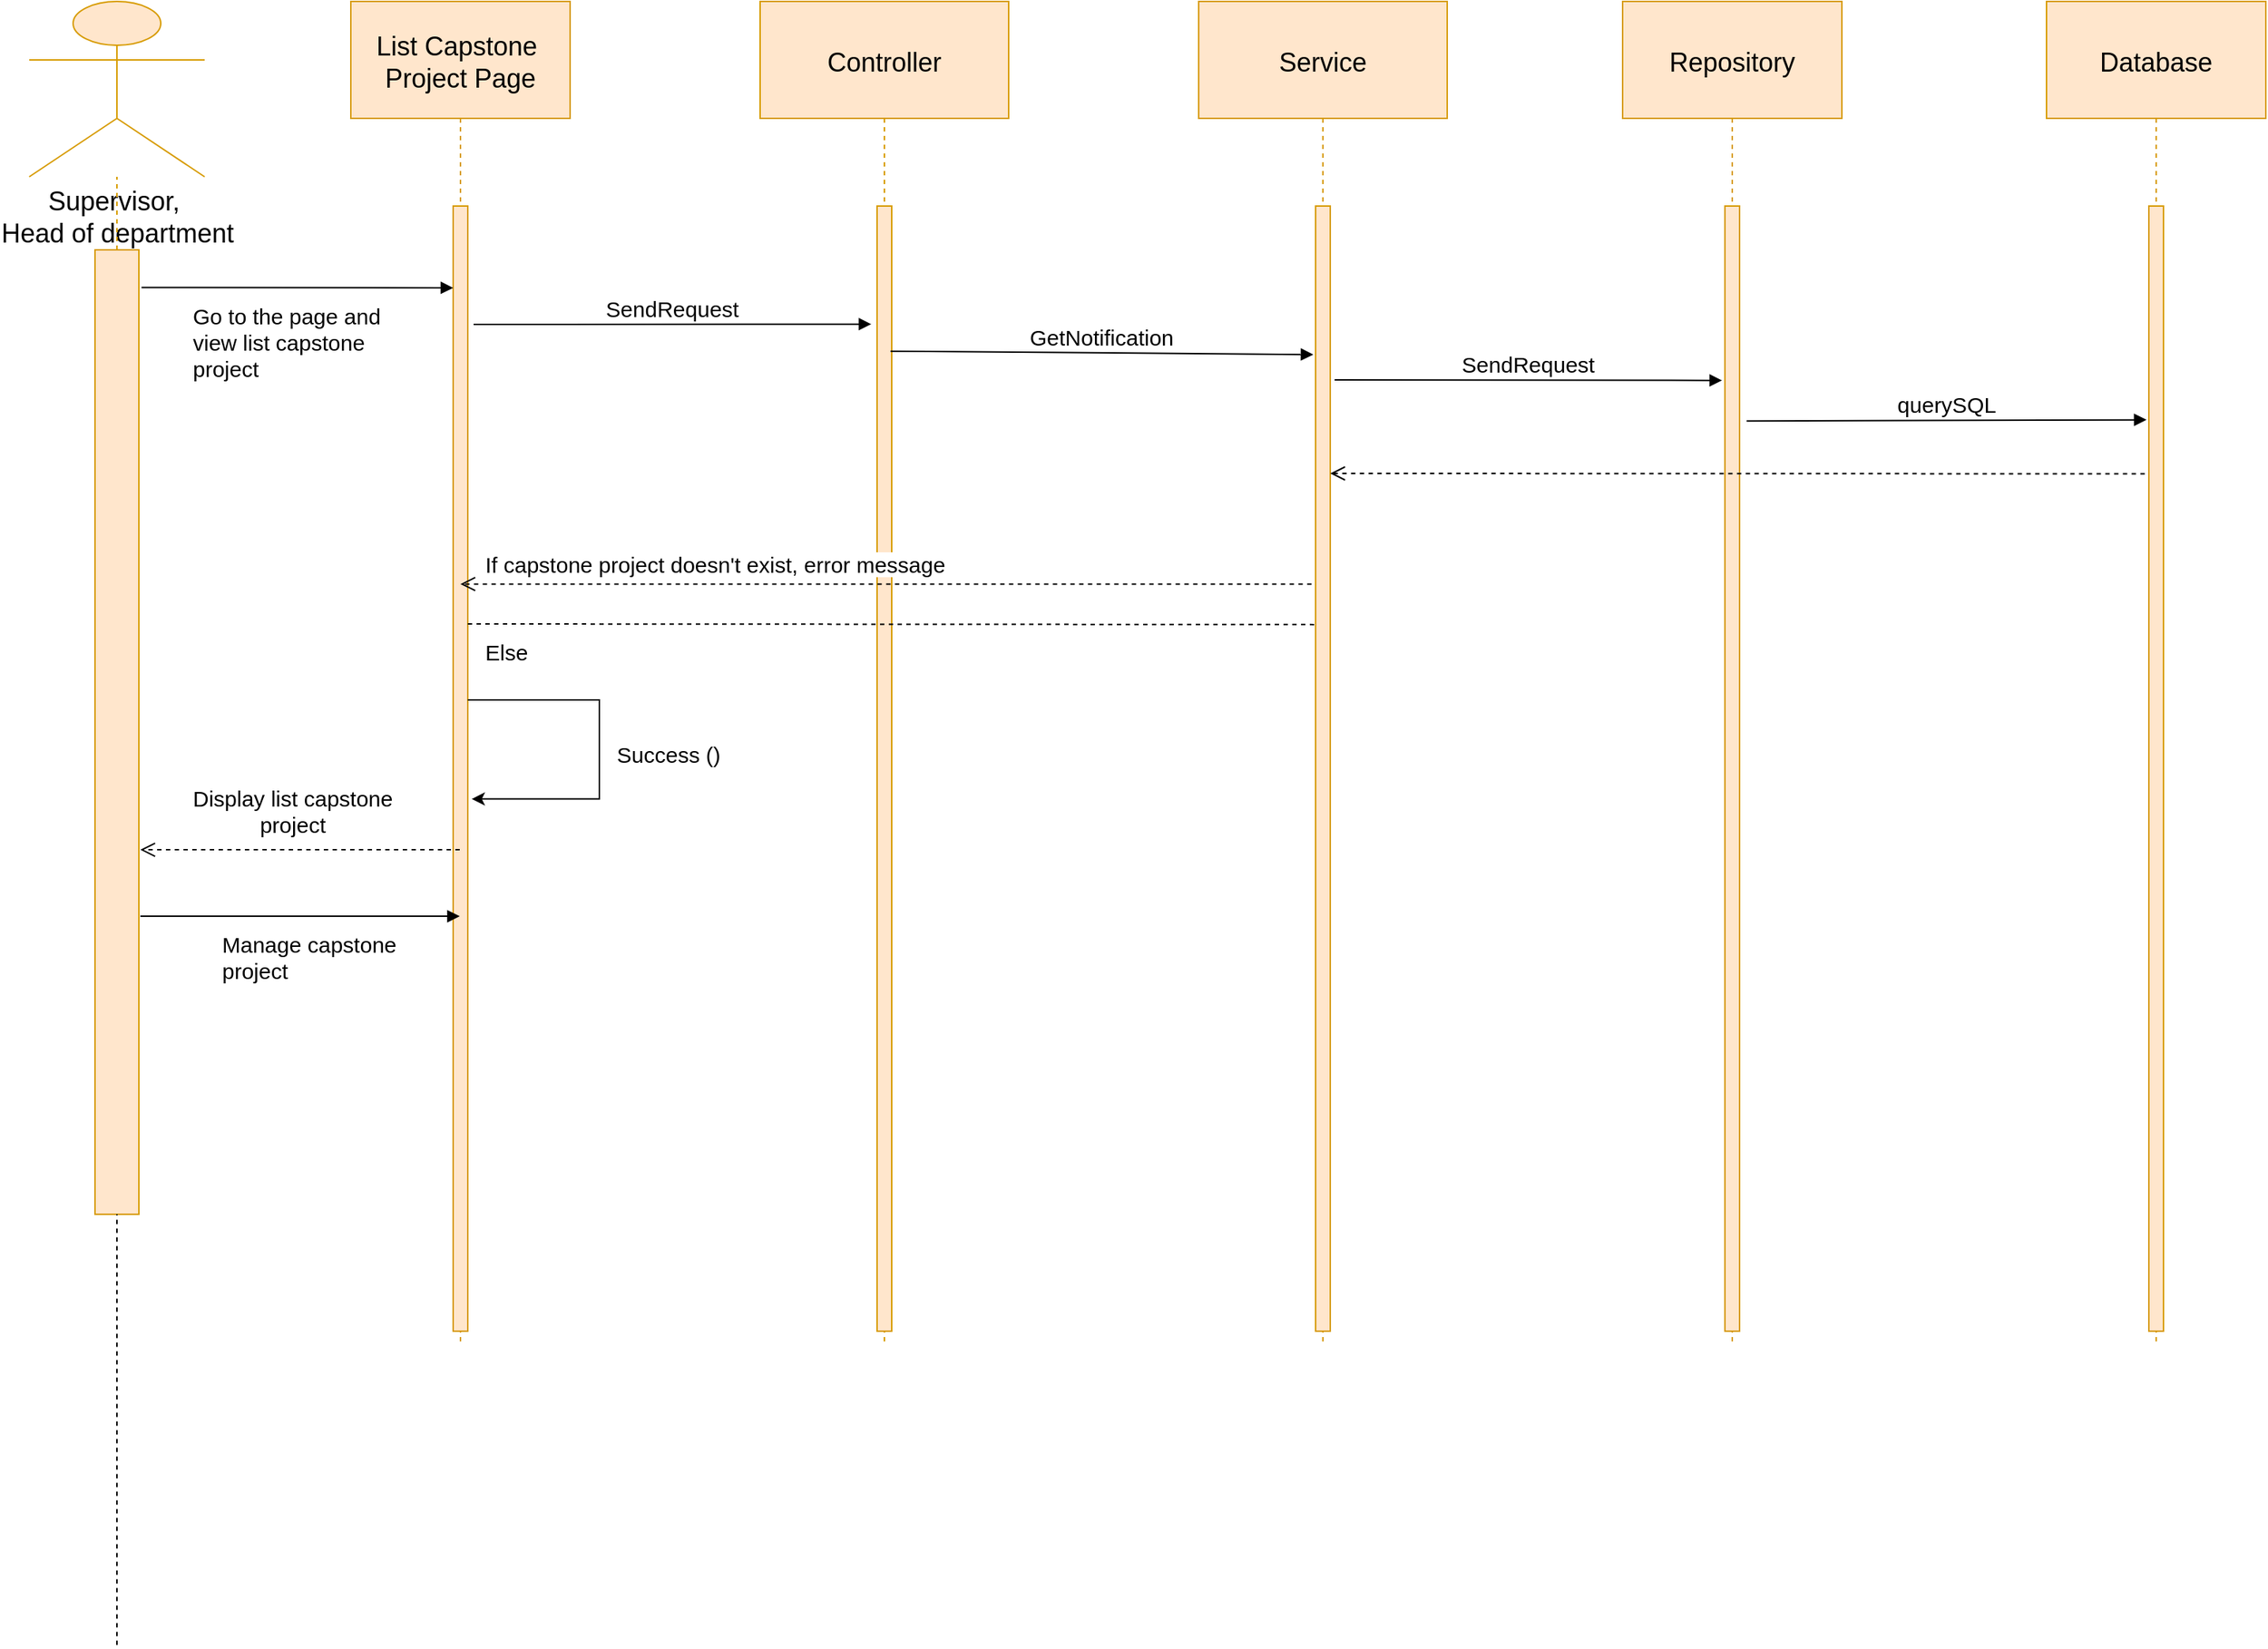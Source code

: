 <mxfile version="14.1.1" type="device"><diagram id="jDtmIEbCMwDQXtz99wom" name="Page-1"><mxGraphModel dx="2072" dy="1020" grid="1" gridSize="10" guides="1" tooltips="1" connect="1" arrows="1" fold="1" page="1" pageScale="1" pageWidth="3300" pageHeight="4681" math="0" shadow="0"><root><mxCell id="0"/><mxCell id="1" parent="0"/><mxCell id="IumV6TvuwaspiA9U4c3H-1" value="&lt;span style=&quot;font-size: 18px&quot;&gt;Supervisor,&amp;nbsp;&lt;br&gt;Head of department&lt;br&gt;&lt;/span&gt;" style="shape=umlActor;verticalLabelPosition=bottom;verticalAlign=top;html=1;outlineConnect=0;fillColor=#ffe6cc;strokeColor=#d79b00;" parent="1" vertex="1"><mxGeometry x="100" y="40" width="120" height="120" as="geometry"/></mxCell><mxCell id="IumV6TvuwaspiA9U4c3H-4" value="" style="endArrow=none;dashed=1;html=1;fillColor=#ffe6cc;strokeColor=#d79b00;" parent="1" source="IumV6TvuwaspiA9U4c3H-5" target="IumV6TvuwaspiA9U4c3H-1" edge="1"><mxGeometry width="50" height="50" relative="1" as="geometry"><mxPoint x="160" y="1164.8" as="sourcePoint"/><mxPoint x="900" y="420" as="targetPoint"/></mxGeometry></mxCell><mxCell id="IumV6TvuwaspiA9U4c3H-5" value="" style="rounded=0;whiteSpace=wrap;html=1;fillColor=#ffe6cc;strokeColor=#d79b00;" parent="1" vertex="1"><mxGeometry x="145" y="210" width="30" height="660" as="geometry"/></mxCell><mxCell id="IumV6TvuwaspiA9U4c3H-7" value="" style="endArrow=none;dashed=1;html=1;" parent="1" target="IumV6TvuwaspiA9U4c3H-5" edge="1"><mxGeometry width="50" height="50" relative="1" as="geometry"><mxPoint x="160" y="1164.8" as="sourcePoint"/><mxPoint x="160" y="160" as="targetPoint"/></mxGeometry></mxCell><mxCell id="IumV6TvuwaspiA9U4c3H-8" value="List Capstone &#10;Project Page" style="shape=umlLifeline;perimeter=lifelinePerimeter;container=1;collapsible=0;recursiveResize=0;rounded=0;shadow=0;strokeWidth=1;fillColor=#ffe6cc;strokeColor=#d79b00;size=80;fontSize=18;" parent="1" vertex="1"><mxGeometry x="320" y="40" width="150" height="920" as="geometry"/></mxCell><mxCell id="IumV6TvuwaspiA9U4c3H-9" value="" style="points=[];perimeter=orthogonalPerimeter;rounded=0;shadow=0;strokeWidth=1;fillColor=#ffe6cc;strokeColor=#d79b00;" parent="IumV6TvuwaspiA9U4c3H-8" vertex="1"><mxGeometry x="70" y="140" width="10" height="770" as="geometry"/></mxCell><mxCell id="5IahG6Egl4YD869hye0V-1" value="" style="edgeStyle=orthogonalEdgeStyle;rounded=0;orthogonalLoop=1;jettySize=auto;html=1;fontSize=10;exitX=1;exitY=0.439;exitDx=0;exitDy=0;exitPerimeter=0;entryX=1.267;entryY=0.527;entryDx=0;entryDy=0;entryPerimeter=0;" edge="1" parent="IumV6TvuwaspiA9U4c3H-8" source="IumV6TvuwaspiA9U4c3H-9" target="IumV6TvuwaspiA9U4c3H-9"><mxGeometry relative="1" as="geometry"><mxPoint x="924.8" y="721.72" as="sourcePoint"/><mxPoint x="925" y="776" as="targetPoint"/><Array as="points"><mxPoint x="170" y="478"/><mxPoint x="170" y="546"/></Array></mxGeometry></mxCell><mxCell id="IumV6TvuwaspiA9U4c3H-10" value="Controller" style="shape=umlLifeline;perimeter=lifelinePerimeter;container=1;collapsible=0;recursiveResize=0;rounded=0;shadow=0;strokeWidth=1;fillColor=#ffe6cc;strokeColor=#d79b00;size=80;fontSize=18;" parent="1" vertex="1"><mxGeometry x="600" y="40" width="170" height="920" as="geometry"/></mxCell><mxCell id="IumV6TvuwaspiA9U4c3H-11" value="" style="points=[];perimeter=orthogonalPerimeter;rounded=0;shadow=0;strokeWidth=1;fillColor=#ffe6cc;strokeColor=#d79b00;" parent="IumV6TvuwaspiA9U4c3H-10" vertex="1"><mxGeometry x="80" y="140" width="10" height="770" as="geometry"/></mxCell><mxCell id="IumV6TvuwaspiA9U4c3H-12" value="Service" style="shape=umlLifeline;perimeter=lifelinePerimeter;container=1;collapsible=0;recursiveResize=0;rounded=0;shadow=0;strokeWidth=1;fillColor=#ffe6cc;strokeColor=#d79b00;size=80;fontSize=18;" parent="1" vertex="1"><mxGeometry x="900" y="40" width="170" height="920" as="geometry"/></mxCell><mxCell id="IumV6TvuwaspiA9U4c3H-13" value="" style="points=[];perimeter=orthogonalPerimeter;rounded=0;shadow=0;strokeWidth=1;fillColor=#ffe6cc;strokeColor=#d79b00;" parent="IumV6TvuwaspiA9U4c3H-12" vertex="1"><mxGeometry x="80" y="140" width="10" height="770" as="geometry"/></mxCell><mxCell id="IumV6TvuwaspiA9U4c3H-14" value="Repository" style="shape=umlLifeline;perimeter=lifelinePerimeter;container=1;collapsible=0;recursiveResize=0;rounded=0;shadow=0;strokeWidth=1;fillColor=#ffe6cc;strokeColor=#d79b00;size=80;fontSize=18;" parent="1" vertex="1"><mxGeometry x="1190" y="40" width="150" height="920" as="geometry"/></mxCell><mxCell id="IumV6TvuwaspiA9U4c3H-15" value="" style="points=[];perimeter=orthogonalPerimeter;rounded=0;shadow=0;strokeWidth=1;fillColor=#ffe6cc;strokeColor=#d79b00;" parent="IumV6TvuwaspiA9U4c3H-14" vertex="1"><mxGeometry x="70" y="140" width="10" height="770" as="geometry"/></mxCell><mxCell id="IumV6TvuwaspiA9U4c3H-16" value="Database" style="shape=umlLifeline;perimeter=lifelinePerimeter;container=1;collapsible=0;recursiveResize=0;rounded=0;shadow=0;strokeWidth=1;fillColor=#ffe6cc;strokeColor=#d79b00;size=80;fontSize=18;" parent="1" vertex="1"><mxGeometry x="1480" y="40" width="150" height="920" as="geometry"/></mxCell><mxCell id="IumV6TvuwaspiA9U4c3H-17" value="" style="points=[];perimeter=orthogonalPerimeter;rounded=0;shadow=0;strokeWidth=1;fillColor=#ffe6cc;strokeColor=#d79b00;" parent="IumV6TvuwaspiA9U4c3H-16" vertex="1"><mxGeometry x="70" y="140" width="10" height="770" as="geometry"/></mxCell><mxCell id="IumV6TvuwaspiA9U4c3H-18" value="" style="verticalAlign=bottom;endArrow=block;shadow=0;strokeWidth=1;fontSize=15;exitX=1.06;exitY=0.039;exitDx=0;exitDy=0;exitPerimeter=0;" parent="1" source="IumV6TvuwaspiA9U4c3H-5" edge="1"><mxGeometry relative="1" as="geometry"><mxPoint x="180" y="280" as="sourcePoint"/><mxPoint x="390" y="236" as="targetPoint"/></mxGeometry></mxCell><mxCell id="IumV6TvuwaspiA9U4c3H-19" value="SendRequest" style="verticalAlign=bottom;endArrow=block;shadow=0;strokeWidth=1;fontSize=15;entryX=-0.399;entryY=0.105;entryDx=0;entryDy=0;entryPerimeter=0;" parent="1" target="IumV6TvuwaspiA9U4c3H-11" edge="1"><mxGeometry relative="1" as="geometry"><mxPoint x="404" y="261" as="sourcePoint"/><mxPoint x="400.41" y="289.29" as="targetPoint"/></mxGeometry></mxCell><mxCell id="IumV6TvuwaspiA9U4c3H-20" value="GetNotification" style="verticalAlign=bottom;endArrow=block;shadow=0;strokeWidth=1;fontSize=15;entryX=-0.159;entryY=0.132;entryDx=0;entryDy=0;entryPerimeter=0;exitX=0.921;exitY=0.129;exitDx=0;exitDy=0;exitPerimeter=0;" parent="1" source="IumV6TvuwaspiA9U4c3H-11" target="IumV6TvuwaspiA9U4c3H-13" edge="1"><mxGeometry relative="1" as="geometry"><mxPoint x="200" y="300" as="sourcePoint"/><mxPoint x="410.41" y="299.29" as="targetPoint"/></mxGeometry></mxCell><mxCell id="IumV6TvuwaspiA9U4c3H-21" value="SendRequest" style="verticalAlign=bottom;endArrow=block;shadow=0;strokeWidth=1;fontSize=15;entryX=-0.199;entryY=0.155;entryDx=0;entryDy=0;entryPerimeter=0;" parent="1" target="IumV6TvuwaspiA9U4c3H-15" edge="1"><mxGeometry relative="1" as="geometry"><mxPoint x="993" y="299" as="sourcePoint"/><mxPoint x="988.41" y="291.64" as="targetPoint"/></mxGeometry></mxCell><mxCell id="IumV6TvuwaspiA9U4c3H-22" value="querySQL" style="verticalAlign=bottom;endArrow=block;shadow=0;strokeWidth=1;fontSize=15;entryX=-0.159;entryY=0.19;entryDx=0;entryDy=0;entryPerimeter=0;exitX=1.481;exitY=0.191;exitDx=0;exitDy=0;exitPerimeter=0;" parent="1" source="IumV6TvuwaspiA9U4c3H-15" target="IumV6TvuwaspiA9U4c3H-17" edge="1"><mxGeometry relative="1" as="geometry"><mxPoint x="1003" y="309" as="sourcePoint"/><mxPoint x="1268.01" y="309.35" as="targetPoint"/></mxGeometry></mxCell><mxCell id="IumV6TvuwaspiA9U4c3H-24" value="" style="verticalAlign=bottom;endArrow=open;dashed=1;endSize=8;shadow=0;strokeWidth=1;exitX=-0.279;exitY=0.238;exitDx=0;exitDy=0;exitPerimeter=0;" parent="1" source="IumV6TvuwaspiA9U4c3H-17" edge="1"><mxGeometry relative="1" as="geometry"><mxPoint x="990" y="363" as="targetPoint"/><mxPoint x="936.41" y="534.97" as="sourcePoint"/></mxGeometry></mxCell><mxCell id="IumV6TvuwaspiA9U4c3H-28" value="" style="verticalAlign=bottom;endArrow=open;dashed=1;endSize=8;shadow=0;strokeWidth=1;exitX=-0.279;exitY=0.336;exitDx=0;exitDy=0;exitPerimeter=0;" parent="1" source="IumV6TvuwaspiA9U4c3H-13" target="IumV6TvuwaspiA9U4c3H-8" edge="1"><mxGeometry relative="1" as="geometry"><mxPoint x="401" y="443" as="targetPoint"/><mxPoint x="1557.21" y="373.26" as="sourcePoint"/></mxGeometry></mxCell><mxCell id="IumV6TvuwaspiA9U4c3H-30" value="" style="endArrow=none;dashed=1;html=1;fontSize=10;entryX=0;entryY=0.372;entryDx=0;entryDy=0;entryPerimeter=0;" parent="1" target="IumV6TvuwaspiA9U4c3H-13" edge="1"><mxGeometry width="50" height="50" relative="1" as="geometry"><mxPoint x="400" y="466" as="sourcePoint"/><mxPoint x="1613.21" y="466.7" as="targetPoint"/><Array as="points"/></mxGeometry></mxCell><mxCell id="IumV6TvuwaspiA9U4c3H-33" value="&lt;span style=&quot;color: rgb(0 , 0 , 0) ; font-family: &amp;#34;helvetica&amp;#34; ; font-size: 15px ; font-style: normal ; font-weight: 400 ; letter-spacing: normal ; text-align: center ; text-indent: 0px ; text-transform: none ; word-spacing: 0px ; background-color: rgb(255 , 255 , 255) ; display: inline ; float: none&quot;&gt;If capstone project doesn't exist, error message&lt;/span&gt;" style="text;whiteSpace=wrap;html=1;" parent="1" vertex="1"><mxGeometry x="410" y="410" width="370" height="30" as="geometry"/></mxCell><mxCell id="IumV6TvuwaspiA9U4c3H-34" value="&lt;span style=&quot;color: rgb(0 , 0 , 0) ; font-family: &amp;#34;helvetica&amp;#34; ; font-size: 15px ; font-style: normal ; font-weight: 400 ; letter-spacing: normal ; text-align: center ; text-indent: 0px ; text-transform: none ; word-spacing: 0px ; background-color: rgb(255 , 255 , 255) ; display: inline ; float: none&quot;&gt;Else&lt;/span&gt;" style="text;whiteSpace=wrap;html=1;" parent="1" vertex="1"><mxGeometry x="410" y="470" width="200" height="30" as="geometry"/></mxCell><mxCell id="5IahG6Egl4YD869hye0V-2" value="&lt;span style=&quot;color: rgb(0 , 0 , 0) ; font-family: &amp;#34;helvetica&amp;#34; ; font-size: 15px ; font-style: normal ; font-weight: 400 ; letter-spacing: normal ; text-align: center ; text-indent: 0px ; text-transform: none ; word-spacing: 0px ; background-color: rgb(255 , 255 , 255) ; display: inline ; float: none&quot;&gt;Success ()&lt;/span&gt;" style="text;whiteSpace=wrap;html=1;" vertex="1" parent="1"><mxGeometry x="500" y="540" width="100" height="30" as="geometry"/></mxCell><mxCell id="5IahG6Egl4YD869hye0V-4" value="&lt;div style=&quot;text-align: center&quot;&gt;&lt;font face=&quot;helvetica&quot;&gt;&lt;span style=&quot;font-size: 15px ; background-color: rgb(255 , 255 , 255)&quot;&gt;Display list capstone&lt;/span&gt;&lt;/font&gt;&lt;/div&gt;&lt;div style=&quot;text-align: center&quot;&gt;&lt;font face=&quot;helvetica&quot;&gt;&lt;span style=&quot;font-size: 15px ; background-color: rgb(255 , 255 , 255)&quot;&gt;project&lt;/span&gt;&lt;/font&gt;&lt;/div&gt;" style="text;whiteSpace=wrap;html=1;" vertex="1" parent="1"><mxGeometry x="210" y="570" width="180" height="40" as="geometry"/></mxCell><mxCell id="5IahG6Egl4YD869hye0V-5" value="" style="verticalAlign=bottom;endArrow=open;dashed=1;endSize=8;shadow=0;strokeWidth=1;entryX=1.033;entryY=0.622;entryDx=0;entryDy=0;entryPerimeter=0;" edge="1" parent="1" source="IumV6TvuwaspiA9U4c3H-8" target="IumV6TvuwaspiA9U4c3H-5"><mxGeometry relative="1" as="geometry"><mxPoint x="1000" y="373" as="targetPoint"/><mxPoint x="1557.21" y="373.26" as="sourcePoint"/></mxGeometry></mxCell><mxCell id="5IahG6Egl4YD869hye0V-6" value="&lt;span style=&quot;color: rgb(0 , 0 , 0) ; font-family: &amp;#34;helvetica&amp;#34; ; font-size: 15px ; font-style: normal ; font-weight: 400 ; letter-spacing: normal ; text-align: center ; text-indent: 0px ; text-transform: none ; word-spacing: 0px ; background-color: rgb(255 , 255 , 255) ; display: inline ; float: none&quot;&gt;Go to the page and&lt;/span&gt;&lt;br style=&quot;padding: 0px ; margin: 0px ; color: rgb(0 , 0 , 0) ; font-family: &amp;#34;helvetica&amp;#34; ; font-size: 15px ; font-style: normal ; font-weight: 400 ; letter-spacing: normal ; text-align: center ; text-indent: 0px ; text-transform: none ; word-spacing: 0px&quot;&gt;&lt;span style=&quot;color: rgb(0 , 0 , 0) ; font-family: &amp;#34;helvetica&amp;#34; ; font-size: 15px ; font-style: normal ; font-weight: 400 ; letter-spacing: normal ; text-align: center ; text-indent: 0px ; text-transform: none ; word-spacing: 0px ; background-color: rgb(255 , 255 , 255) ; display: inline ; float: none&quot;&gt;view list capstone project&lt;/span&gt;" style="text;whiteSpace=wrap;html=1;" vertex="1" parent="1"><mxGeometry x="210" y="240" width="150" height="40" as="geometry"/></mxCell><mxCell id="5IahG6Egl4YD869hye0V-7" value="" style="verticalAlign=bottom;endArrow=block;shadow=0;strokeWidth=1;fontSize=15;exitX=1.033;exitY=0.691;exitDx=0;exitDy=0;exitPerimeter=0;" edge="1" parent="1" source="IumV6TvuwaspiA9U4c3H-5" target="IumV6TvuwaspiA9U4c3H-8"><mxGeometry relative="1" as="geometry"><mxPoint x="186.8" y="245.74" as="sourcePoint"/><mxPoint x="400" y="246" as="targetPoint"/></mxGeometry></mxCell><mxCell id="5IahG6Egl4YD869hye0V-8" value="&lt;span style=&quot;color: rgb(0 , 0 , 0) ; font-family: &amp;#34;helvetica&amp;#34; ; font-size: 15px ; font-style: normal ; font-weight: 400 ; letter-spacing: normal ; text-align: center ; text-indent: 0px ; text-transform: none ; word-spacing: 0px ; background-color: rgb(255 , 255 , 255) ; display: inline ; float: none&quot;&gt;Manage capstone project&lt;/span&gt;" style="text;whiteSpace=wrap;html=1;" vertex="1" parent="1"><mxGeometry x="230" y="670" width="130" height="30" as="geometry"/></mxCell></root></mxGraphModel></diagram></mxfile>
